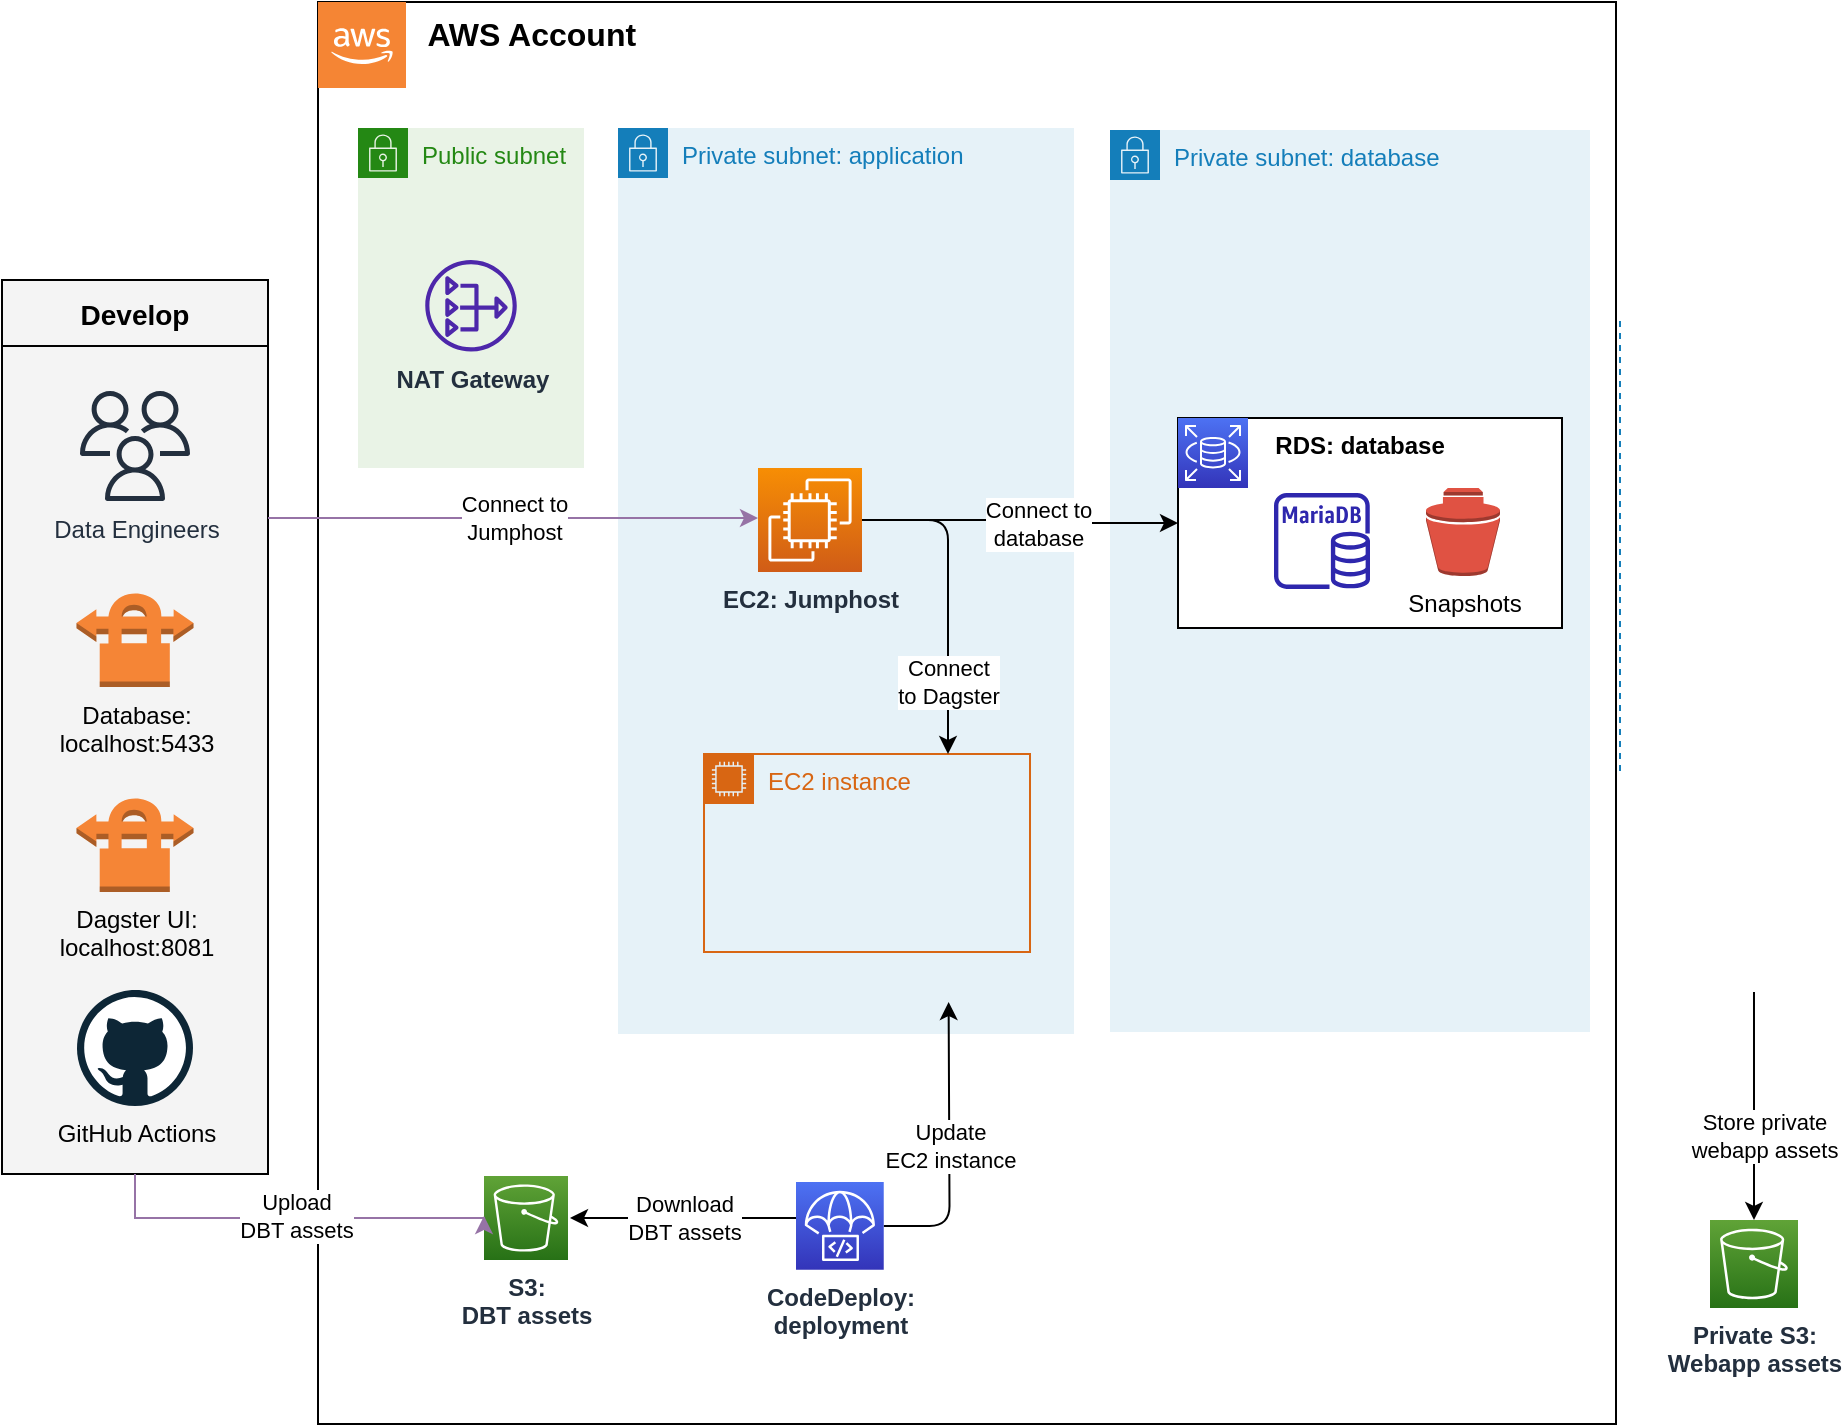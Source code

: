 <mxfile>
    <diagram id="Ht1M8jgEwFfnCIfOTk4-" name="Page-1">
        <mxGraphModel dx="917" dy="802" grid="0" gridSize="10" guides="1" tooltips="1" connect="1" arrows="1" fold="1" page="1" pageScale="1" pageWidth="827" pageHeight="1169" math="0" shadow="0">
            <root>
                <mxCell id="0"/>
                <mxCell id="1" parent="0"/>
                <mxCell id="75" value="Availability Zone: eu-west-1" style="fillColor=none;strokeColor=#147EBA;dashed=1;verticalAlign=top;fontStyle=0;fontColor=#147EBA;align=right;" parent="1" vertex="1">
                    <mxGeometry x="496" y="225.5" width="480" height="226.5" as="geometry"/>
                </mxCell>
                <mxCell id="jZVaUwOg5UY3L9NAnvdq-59" value="Develop" style="swimlane;fontSize=14;align=center;swimlaneFillColor=#f4f4f4;fillColor=#f4f4f4;startSize=33;container=1;pointerEvents=0;collapsible=0;recursiveResize=0;flipH=0;" parent="1" vertex="1">
                    <mxGeometry x="167" y="205" width="133" height="447" as="geometry"/>
                </mxCell>
                <mxCell id="jZVaUwOg5UY3L9NAnvdq-88" value="Data Engineers" style="outlineConnect=0;fontColor=#232F3E;gradientColor=none;fillColor=#232F3E;strokeColor=none;dashed=0;verticalLabelPosition=bottom;verticalAlign=top;align=center;html=1;fontSize=12;fontStyle=0;aspect=fixed;pointerEvents=1;shape=mxgraph.aws4.users;labelBackgroundColor=none;flipH=0;" parent="jZVaUwOg5UY3L9NAnvdq-59" vertex="1">
                    <mxGeometry x="39" y="55.5" width="55" height="55" as="geometry"/>
                </mxCell>
                <mxCell id="150" value="GitHub Actions" style="dashed=0;outlineConnect=0;html=1;align=center;labelPosition=center;verticalLabelPosition=bottom;verticalAlign=top;shape=mxgraph.weblogos.github" parent="jZVaUwOg5UY3L9NAnvdq-59" vertex="1">
                    <mxGeometry x="37.5" y="355" width="58" height="58" as="geometry"/>
                </mxCell>
                <mxCell id="159" value="Database:&lt;br&gt;localhost:5433" style="outlineConnect=0;dashed=0;verticalLabelPosition=bottom;verticalAlign=top;align=center;html=1;shape=mxgraph.aws3.vpn_connection;fillColor=#F58536;gradientColor=none;" parent="jZVaUwOg5UY3L9NAnvdq-59" vertex="1">
                    <mxGeometry x="37.25" y="155.5" width="58.5" height="48" as="geometry"/>
                </mxCell>
                <mxCell id="160" value="Dagster UI:&lt;br&gt;localhost:8081" style="outlineConnect=0;dashed=0;verticalLabelPosition=bottom;verticalAlign=top;align=center;html=1;shape=mxgraph.aws3.vpn_connection;fillColor=#F58536;gradientColor=none;" parent="jZVaUwOg5UY3L9NAnvdq-59" vertex="1">
                    <mxGeometry x="37.25" y="258" width="58.5" height="48" as="geometry"/>
                </mxCell>
                <mxCell id="xhr_TZZTxCjoBMvcMktU-22" value="&lt;b&gt;&lt;font style=&quot;font-size: 16px;&quot;&gt;&amp;nbsp; &amp;nbsp; &amp;nbsp; &amp;nbsp; &amp;nbsp; &amp;nbsp; AWS Account&lt;/font&gt;&lt;/b&gt;" style="rounded=0;whiteSpace=wrap;html=1;fontSize=12;align=left;labelPosition=center;verticalLabelPosition=middle;verticalAlign=top;" parent="1" vertex="1">
                    <mxGeometry x="325" y="66" width="649" height="711" as="geometry"/>
                </mxCell>
                <mxCell id="49" value="" style="outlineConnect=0;dashed=0;verticalLabelPosition=bottom;verticalAlign=top;align=center;html=1;shape=mxgraph.aws3.cloud_2;fillColor=#F58534;gradientColor=none;" parent="1" vertex="1">
                    <mxGeometry x="325" y="66" width="44" height="43" as="geometry"/>
                </mxCell>
                <mxCell id="57" value="Private subnet: database" style="points=[[0,0],[0.25,0],[0.5,0],[0.75,0],[1,0],[1,0.25],[1,0.5],[1,0.75],[1,1],[0.75,1],[0.5,1],[0.25,1],[0,1],[0,0.75],[0,0.5],[0,0.25]];outlineConnect=0;gradientColor=none;html=1;whiteSpace=wrap;fontSize=12;fontStyle=0;container=1;pointerEvents=0;collapsible=0;recursiveResize=0;shape=mxgraph.aws4.group;grIcon=mxgraph.aws4.group_security_group;grStroke=0;strokeColor=#147EBA;fillColor=#E6F2F8;verticalAlign=top;align=left;spacingLeft=30;fontColor=#147EBA;dashed=0;" parent="1" vertex="1">
                    <mxGeometry x="721" y="130" width="240" height="451" as="geometry"/>
                </mxCell>
                <mxCell id="76" value="Private subnet: application" style="points=[[0,0],[0.25,0],[0.5,0],[0.75,0],[1,0],[1,0.25],[1,0.5],[1,0.75],[1,1],[0.75,1],[0.5,1],[0.25,1],[0,1],[0,0.75],[0,0.5],[0,0.25]];outlineConnect=0;gradientColor=none;html=1;whiteSpace=wrap;fontSize=12;fontStyle=0;container=1;pointerEvents=0;collapsible=0;recursiveResize=0;shape=mxgraph.aws4.group;grIcon=mxgraph.aws4.group_security_group;grStroke=0;strokeColor=#147EBA;fillColor=#E6F2F8;verticalAlign=top;align=left;spacingLeft=30;fontColor=#147EBA;dashed=0;" parent="1" vertex="1">
                    <mxGeometry x="475" y="129" width="228" height="453" as="geometry"/>
                </mxCell>
                <mxCell id="65" value="EC2: Jumphost" style="sketch=0;points=[[0,0,0],[0.25,0,0],[0.5,0,0],[0.75,0,0],[1,0,0],[0,1,0],[0.25,1,0],[0.5,1,0],[0.75,1,0],[1,1,0],[0,0.25,0],[0,0.5,0],[0,0.75,0],[1,0.25,0],[1,0.5,0],[1,0.75,0]];outlineConnect=0;fontColor=#232F3E;gradientColor=#F78E04;gradientDirection=north;fillColor=#D05C17;strokeColor=#ffffff;dashed=0;verticalLabelPosition=bottom;verticalAlign=top;align=center;html=1;fontSize=12;fontStyle=1;aspect=fixed;shape=mxgraph.aws4.resourceIcon;resIcon=mxgraph.aws4.ec2;" parent="76" vertex="1">
                    <mxGeometry x="70" y="170" width="52" height="52" as="geometry"/>
                </mxCell>
                <mxCell id="134" value="Store private&lt;br&gt;webapp assets" style="edgeStyle=orthogonalEdgeStyle;html=1;exitX=0.5;exitY=1;exitDx=0;exitDy=0;entryX=0.5;entryY=0;entryDx=0;entryDy=0;entryPerimeter=0;" parent="1" target="133" edge="1">
                    <mxGeometry x="0.26" y="5" relative="1" as="geometry">
                        <mxPoint as="offset"/>
                        <Array as="points">
                            <mxPoint x="1043" y="620"/>
                            <mxPoint x="1043" y="620"/>
                        </Array>
                        <mxPoint x="1042.995" y="561" as="sourcePoint"/>
                    </mxGeometry>
                </mxCell>
                <mxCell id="108" value="S3: &lt;br&gt;DBT assets" style="sketch=0;points=[[0,0,0],[0.25,0,0],[0.5,0,0],[0.75,0,0],[1,0,0],[0,1,0],[0.25,1,0],[0.5,1,0],[0.75,1,0],[1,1,0],[0,0.25,0],[0,0.5,0],[0,0.75,0],[1,0.25,0],[1,0.5,0],[1,0.75,0]];outlineConnect=0;fontColor=#232F3E;gradientColor=#60A337;gradientDirection=north;fillColor=#277116;strokeColor=#ffffff;dashed=0;verticalLabelPosition=bottom;verticalAlign=top;align=center;html=1;fontSize=12;fontStyle=1;aspect=fixed;shape=mxgraph.aws4.resourceIcon;resIcon=mxgraph.aws4.s3;" parent="1" vertex="1">
                    <mxGeometry x="408" y="653" width="42" height="42" as="geometry"/>
                </mxCell>
                <mxCell id="138" value="Update&lt;br&gt;EC2 instance" style="edgeStyle=orthogonalEdgeStyle;html=1;entryX=0.75;entryY=1;entryDx=0;entryDy=0;" parent="1" source="127" edge="1">
                    <mxGeometry x="0.008" relative="1" as="geometry">
                        <mxPoint x="640.312" y="566" as="targetPoint"/>
                        <mxPoint as="offset"/>
                    </mxGeometry>
                </mxCell>
                <mxCell id="127" value="CodeDeploy:&lt;br&gt;deployment" style="sketch=0;points=[[0,0,0],[0.25,0,0],[0.5,0,0],[0.75,0,0],[1,0,0],[0,1,0],[0.25,1,0],[0.5,1,0],[0.75,1,0],[1,1,0],[0,0.25,0],[0,0.5,0],[0,0.75,0],[1,0.25,0],[1,0.5,0],[1,0.75,0]];outlineConnect=0;fontColor=#232F3E;gradientColor=#4D72F3;gradientDirection=north;fillColor=#3334B9;strokeColor=#ffffff;dashed=0;verticalLabelPosition=bottom;verticalAlign=top;align=center;html=1;fontSize=12;fontStyle=1;aspect=fixed;shape=mxgraph.aws4.resourceIcon;resIcon=mxgraph.aws4.codedeploy;" parent="1" vertex="1">
                    <mxGeometry x="564" y="656" width="43.87" height="43.87" as="geometry"/>
                </mxCell>
                <mxCell id="zCEpwKhRMvI5BPzDDLz1-128" value="Upload &lt;br&gt;DBT assets" style="edgeStyle=orthogonalEdgeStyle;rounded=0;orthogonalLoop=1;jettySize=auto;html=1;fillColor=#e1d5e7;strokeColor=#9673a6;exitX=0.5;exitY=1;exitDx=0;exitDy=0;" parent="1" source="jZVaUwOg5UY3L9NAnvdq-59" edge="1">
                    <mxGeometry x="0.037" y="1" relative="1" as="geometry">
                        <Array as="points">
                            <mxPoint x="233" y="674"/>
                            <mxPoint x="408" y="674"/>
                        </Array>
                        <mxPoint as="offset"/>
                        <mxPoint x="1083.059" y="576" as="sourcePoint"/>
                        <mxPoint x="408" y="673" as="targetPoint"/>
                    </mxGeometry>
                </mxCell>
                <mxCell id="zCEpwKhRMvI5BPzDDLz1-129" value="Download&lt;br&gt;DBT assets" style="edgeStyle=orthogonalEdgeStyle;rounded=0;orthogonalLoop=1;jettySize=auto;html=1;" parent="1" source="127" edge="1">
                    <mxGeometry relative="1" as="geometry">
                        <mxPoint x="451" y="674" as="targetPoint"/>
                        <Array as="points">
                            <mxPoint x="566" y="674"/>
                            <mxPoint x="566" y="674"/>
                        </Array>
                    </mxGeometry>
                </mxCell>
                <mxCell id="154" value="Public subnet" style="points=[[0,0],[0.25,0],[0.5,0],[0.75,0],[1,0],[1,0.25],[1,0.5],[1,0.75],[1,1],[0.75,1],[0.5,1],[0.25,1],[0,1],[0,0.75],[0,0.5],[0,0.25]];outlineConnect=0;gradientColor=none;html=1;whiteSpace=wrap;fontSize=12;fontStyle=0;container=1;pointerEvents=0;collapsible=0;recursiveResize=0;shape=mxgraph.aws4.group;grIcon=mxgraph.aws4.group_security_group;grStroke=0;strokeColor=#248814;fillColor=#E9F3E6;verticalAlign=top;align=left;spacingLeft=30;fontColor=#248814;dashed=0;" parent="1" vertex="1">
                    <mxGeometry x="345" y="129" width="113" height="170" as="geometry"/>
                </mxCell>
                <mxCell id="155" value="NAT Gateway" style="sketch=0;outlineConnect=0;fontColor=#232F3E;gradientColor=none;fillColor=#4D27AA;strokeColor=none;dashed=0;verticalLabelPosition=bottom;verticalAlign=top;align=center;html=1;fontSize=12;fontStyle=1;aspect=fixed;pointerEvents=1;shape=mxgraph.aws4.nat_gateway;labelBackgroundColor=none;" parent="154" vertex="1">
                    <mxGeometry x="33.63" y="66" width="45.75" height="45.75" as="geometry"/>
                </mxCell>
                <mxCell id="88" value="" style="group" parent="1" vertex="1" connectable="0">
                    <mxGeometry x="755" y="274" width="192" height="105" as="geometry"/>
                </mxCell>
                <mxCell id="xhr_TZZTxCjoBMvcMktU-70" value="&lt;b&gt;&amp;nbsp; &amp;nbsp; &amp;nbsp; &amp;nbsp; &amp;nbsp; &amp;nbsp; &amp;nbsp; RDS: database&lt;/b&gt;" style="rounded=0;whiteSpace=wrap;html=1;fontSize=12;align=left;labelPosition=center;verticalLabelPosition=middle;verticalAlign=top;" parent="88" vertex="1">
                    <mxGeometry width="192" height="105" as="geometry"/>
                </mxCell>
                <mxCell id="51" value="" style="sketch=0;outlineConnect=0;fontColor=#232F3E;gradientColor=none;fillColor=#2E27AD;strokeColor=none;dashed=0;verticalLabelPosition=bottom;verticalAlign=top;align=center;html=1;fontSize=12;fontStyle=0;aspect=fixed;pointerEvents=1;shape=mxgraph.aws4.rds_mariadb_instance;" parent="88" vertex="1">
                    <mxGeometry x="48" y="37.5" width="48" height="48" as="geometry"/>
                </mxCell>
                <mxCell id="50" value="" style="sketch=0;points=[[0,0,0],[0.25,0,0],[0.5,0,0],[0.75,0,0],[1,0,0],[0,1,0],[0.25,1,0],[0.5,1,0],[0.75,1,0],[1,1,0],[0,0.25,0],[0,0.5,0],[0,0.75,0],[1,0.25,0],[1,0.5,0],[1,0.75,0]];outlineConnect=0;fontColor=#232F3E;gradientColor=#4D72F3;gradientDirection=north;fillColor=#3334B9;strokeColor=#ffffff;dashed=0;verticalLabelPosition=bottom;verticalAlign=top;align=center;html=1;fontSize=12;fontStyle=0;aspect=fixed;shape=mxgraph.aws4.resourceIcon;resIcon=mxgraph.aws4.rds;" parent="88" vertex="1">
                    <mxGeometry width="35" height="35" as="geometry"/>
                </mxCell>
                <mxCell id="110" value="Snapshots" style="outlineConnect=0;dashed=0;verticalLabelPosition=bottom;verticalAlign=top;align=center;html=1;shape=mxgraph.aws3.snapshot;fillColor=#E05243;gradientColor=none;labelBackgroundColor=none;" parent="88" vertex="1">
                    <mxGeometry x="124" y="35" width="37" height="44" as="geometry"/>
                </mxCell>
                <mxCell id="62" value="EC2 instance" style="points=[[0,0],[0.25,0],[0.5,0],[0.75,0],[1,0],[1,0.25],[1,0.5],[1,0.75],[1,1],[0.75,1],[0.5,1],[0.25,1],[0,1],[0,0.75],[0,0.5],[0,0.25]];outlineConnect=0;gradientColor=none;html=1;whiteSpace=wrap;fontSize=12;fontStyle=0;container=1;pointerEvents=0;collapsible=0;recursiveResize=0;shape=mxgraph.aws4.group;grIcon=mxgraph.aws4.group_ec2_instance_contents;strokeColor=#D86613;fillColor=none;verticalAlign=top;align=left;spacingLeft=30;fontColor=#D86613;dashed=0;" parent="1" vertex="1">
                    <mxGeometry x="518.005" y="442" width="163" height="99" as="geometry"/>
                </mxCell>
                <mxCell id="131" value="Connect to &lt;br&gt;Jumphost" style="edgeStyle=orthogonalEdgeStyle;html=1;fillColor=#e1d5e7;strokeColor=#9673a6;" parent="1" target="65" edge="1">
                    <mxGeometry relative="1" as="geometry">
                        <Array as="points">
                            <mxPoint x="488" y="324"/>
                            <mxPoint x="488" y="324"/>
                        </Array>
                        <mxPoint x="300" y="324" as="sourcePoint"/>
                        <mxPoint x="374.495" y="437" as="targetPoint"/>
                    </mxGeometry>
                </mxCell>
                <mxCell id="133" value="Private S3: &lt;br&gt;Webapp assets" style="sketch=0;points=[[0,0,0],[0.25,0,0],[0.5,0,0],[0.75,0,0],[1,0,0],[0,1,0],[0.25,1,0],[0.5,1,0],[0.75,1,0],[1,1,0],[0,0.25,0],[0,0.5,0],[0,0.75,0],[1,0.25,0],[1,0.5,0],[1,0.75,0]];outlineConnect=0;fontColor=#232F3E;gradientColor=#60A337;gradientDirection=north;fillColor=#277116;strokeColor=#ffffff;dashed=0;verticalLabelPosition=bottom;verticalAlign=top;align=center;html=1;fontSize=12;fontStyle=1;aspect=fixed;shape=mxgraph.aws4.resourceIcon;resIcon=mxgraph.aws4.s3;" parent="1" vertex="1">
                    <mxGeometry x="1021" y="675" width="44" height="44" as="geometry"/>
                </mxCell>
                <mxCell id="158" value="Connect to &lt;br&gt;database" style="edgeStyle=orthogonalEdgeStyle;html=1;" parent="1" source="65" target="xhr_TZZTxCjoBMvcMktU-70" edge="1">
                    <mxGeometry x="0.11" relative="1" as="geometry">
                        <mxPoint x="1" as="offset"/>
                    </mxGeometry>
                </mxCell>
                <mxCell id="161" value="Connect &lt;br&gt;to Dagster" style="edgeStyle=elbowEdgeStyle;html=1;entryX=0.75;entryY=0;entryDx=0;entryDy=0;" edge="1" parent="1" source="65" target="62">
                    <mxGeometry x="0.547" relative="1" as="geometry">
                        <Array as="points">
                            <mxPoint x="640" y="386"/>
                        </Array>
                        <mxPoint as="offset"/>
                    </mxGeometry>
                </mxCell>
            </root>
        </mxGraphModel>
    </diagram>
</mxfile>
